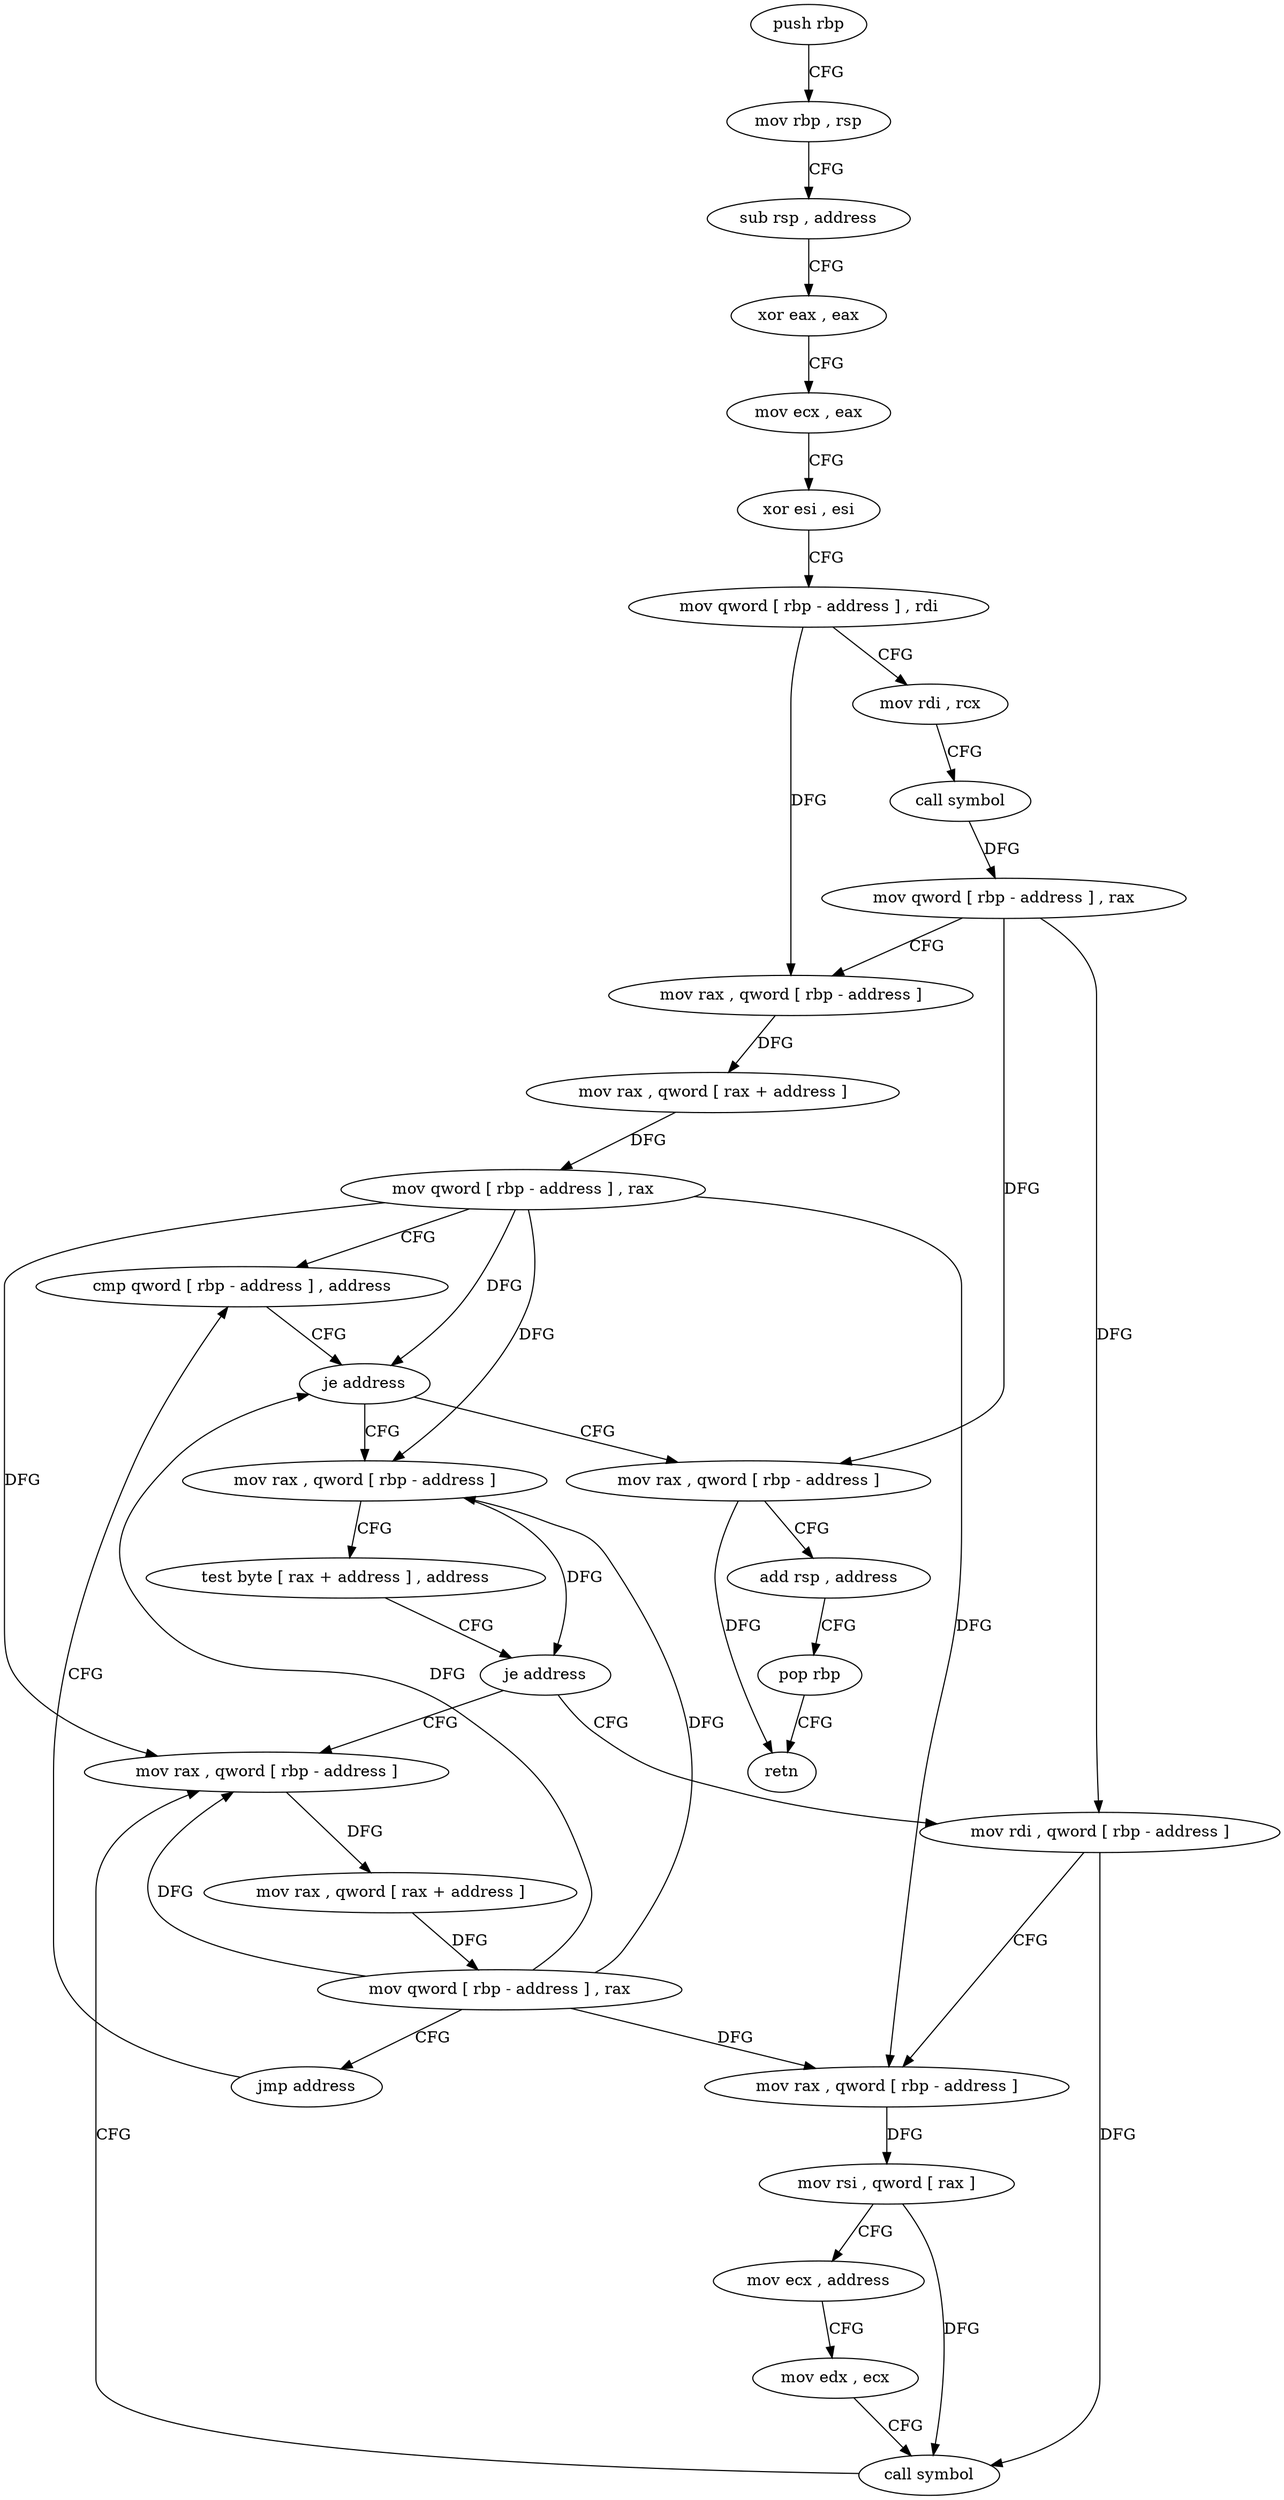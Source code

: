 digraph "func" {
"97584" [label = "push rbp" ]
"97585" [label = "mov rbp , rsp" ]
"97588" [label = "sub rsp , address" ]
"97592" [label = "xor eax , eax" ]
"97594" [label = "mov ecx , eax" ]
"97596" [label = "xor esi , esi" ]
"97598" [label = "mov qword [ rbp - address ] , rdi" ]
"97602" [label = "mov rdi , rcx" ]
"97605" [label = "call symbol" ]
"97610" [label = "mov qword [ rbp - address ] , rax" ]
"97614" [label = "mov rax , qword [ rbp - address ]" ]
"97618" [label = "mov rax , qword [ rax + address ]" ]
"97622" [label = "mov qword [ rbp - address ] , rax" ]
"97626" [label = "cmp qword [ rbp - address ] , address" ]
"97691" [label = "mov rax , qword [ rbp - address ]" ]
"97695" [label = "add rsp , address" ]
"97699" [label = "pop rbp" ]
"97700" [label = "retn" ]
"97637" [label = "mov rax , qword [ rbp - address ]" ]
"97641" [label = "test byte [ rax + address ] , address" ]
"97645" [label = "je address" ]
"97674" [label = "mov rax , qword [ rbp - address ]" ]
"97651" [label = "mov rdi , qword [ rbp - address ]" ]
"97678" [label = "mov rax , qword [ rax + address ]" ]
"97682" [label = "mov qword [ rbp - address ] , rax" ]
"97686" [label = "jmp address" ]
"97655" [label = "mov rax , qword [ rbp - address ]" ]
"97659" [label = "mov rsi , qword [ rax ]" ]
"97662" [label = "mov ecx , address" ]
"97667" [label = "mov edx , ecx" ]
"97669" [label = "call symbol" ]
"97631" [label = "je address" ]
"97584" -> "97585" [ label = "CFG" ]
"97585" -> "97588" [ label = "CFG" ]
"97588" -> "97592" [ label = "CFG" ]
"97592" -> "97594" [ label = "CFG" ]
"97594" -> "97596" [ label = "CFG" ]
"97596" -> "97598" [ label = "CFG" ]
"97598" -> "97602" [ label = "CFG" ]
"97598" -> "97614" [ label = "DFG" ]
"97602" -> "97605" [ label = "CFG" ]
"97605" -> "97610" [ label = "DFG" ]
"97610" -> "97614" [ label = "CFG" ]
"97610" -> "97691" [ label = "DFG" ]
"97610" -> "97651" [ label = "DFG" ]
"97614" -> "97618" [ label = "DFG" ]
"97618" -> "97622" [ label = "DFG" ]
"97622" -> "97626" [ label = "CFG" ]
"97622" -> "97631" [ label = "DFG" ]
"97622" -> "97637" [ label = "DFG" ]
"97622" -> "97674" [ label = "DFG" ]
"97622" -> "97655" [ label = "DFG" ]
"97626" -> "97631" [ label = "CFG" ]
"97691" -> "97695" [ label = "CFG" ]
"97691" -> "97700" [ label = "DFG" ]
"97695" -> "97699" [ label = "CFG" ]
"97699" -> "97700" [ label = "CFG" ]
"97637" -> "97641" [ label = "CFG" ]
"97637" -> "97645" [ label = "DFG" ]
"97641" -> "97645" [ label = "CFG" ]
"97645" -> "97674" [ label = "CFG" ]
"97645" -> "97651" [ label = "CFG" ]
"97674" -> "97678" [ label = "DFG" ]
"97651" -> "97655" [ label = "CFG" ]
"97651" -> "97669" [ label = "DFG" ]
"97678" -> "97682" [ label = "DFG" ]
"97682" -> "97686" [ label = "CFG" ]
"97682" -> "97631" [ label = "DFG" ]
"97682" -> "97637" [ label = "DFG" ]
"97682" -> "97674" [ label = "DFG" ]
"97682" -> "97655" [ label = "DFG" ]
"97686" -> "97626" [ label = "CFG" ]
"97655" -> "97659" [ label = "DFG" ]
"97659" -> "97662" [ label = "CFG" ]
"97659" -> "97669" [ label = "DFG" ]
"97662" -> "97667" [ label = "CFG" ]
"97667" -> "97669" [ label = "CFG" ]
"97669" -> "97674" [ label = "CFG" ]
"97631" -> "97691" [ label = "CFG" ]
"97631" -> "97637" [ label = "CFG" ]
}
